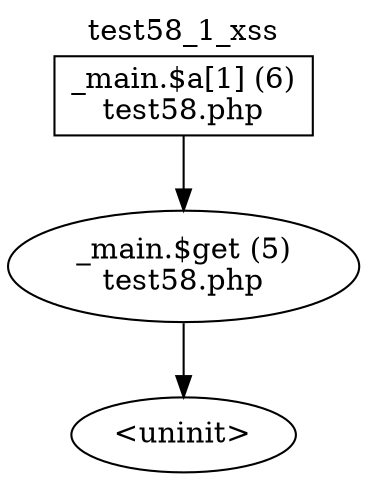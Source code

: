digraph cfg {
  label="test58_1_xss";
  labelloc=t;
  n1 [shape=box, label="_main.$a[1] (6)\ntest58.php"];
  n2 [shape=ellipse, label="_main.$get (5)\ntest58.php"];
  n3 [shape=ellipse, label="<uninit>"];
  n1 -> n2;
  n2 -> n3;
}
